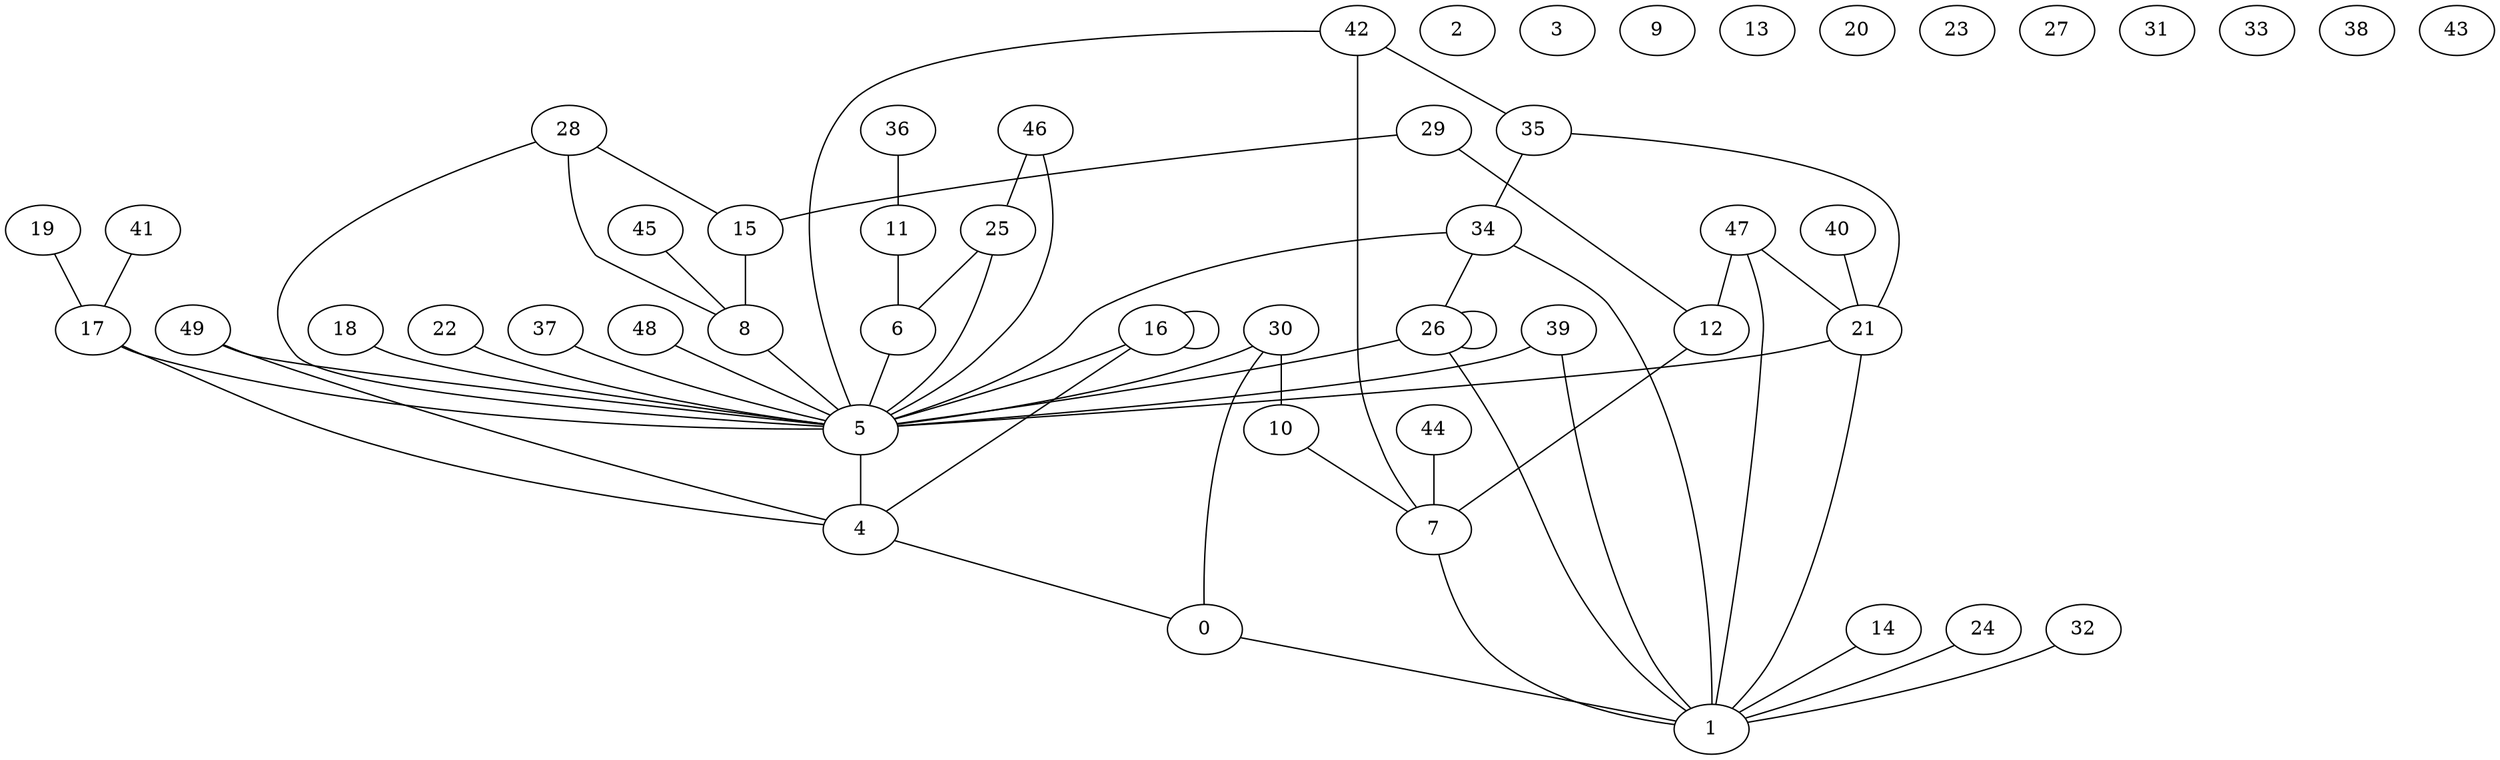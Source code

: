 graph G {
  0;
  1;
  2;
  3;
  4;
  5;
  6;
  7;
  8;
  9;
  10;
  11;
  12;
  13;
  14;
  15;
  16;
  17;
  18;
  19;
  20;
  21;
  22;
  23;
  24;
  25;
  26;
  27;
  28;
  29;
  30;
  31;
  32;
  33;
  34;
  35;
  36;
  37;
  38;
  39;
  40;
  41;
  42;
  43;
  44;
  45;
  46;
  47;
  48;
  49;
   0 -- 1;
   4 -- 0;
   5 -- 4;
   6 -- 5;
   7 -- 1;
   8 -- 5;
   10 -- 7;
   11 -- 6;
   12 -- 7;
   14 -- 1;
   15 -- 8;
   16 -- 4;
   16 -- 5;
   16 -- 16;
   17 -- 4;
   17 -- 5;
   18 -- 5;
   19 -- 17;
   21 -- 1;
   21 -- 5;
   22 -- 5;
   24 -- 1;
   25 -- 5;
   25 -- 6;
   26 -- 1;
   26 -- 5;
   26 -- 26;
   28 -- 5;
   28 -- 8;
   28 -- 15;
   29 -- 12;
   29 -- 15;
   30 -- 0;
   30 -- 5;
   30 -- 10;
   32 -- 1;
   34 -- 1;
   34 -- 5;
   34 -- 26;
   35 -- 21;
   35 -- 34;
   36 -- 11;
   37 -- 5;
   39 -- 1;
   39 -- 5;
   40 -- 21;
   41 -- 17;
   42 -- 5;
   42 -- 7;
   42 -- 35;
   44 -- 7;
   45 -- 8;
   46 -- 5;
   46 -- 25;
   47 -- 1;
   47 -- 12;
   47 -- 21;
   48 -- 5;
   49 -- 4;
   49 -- 5;
}
